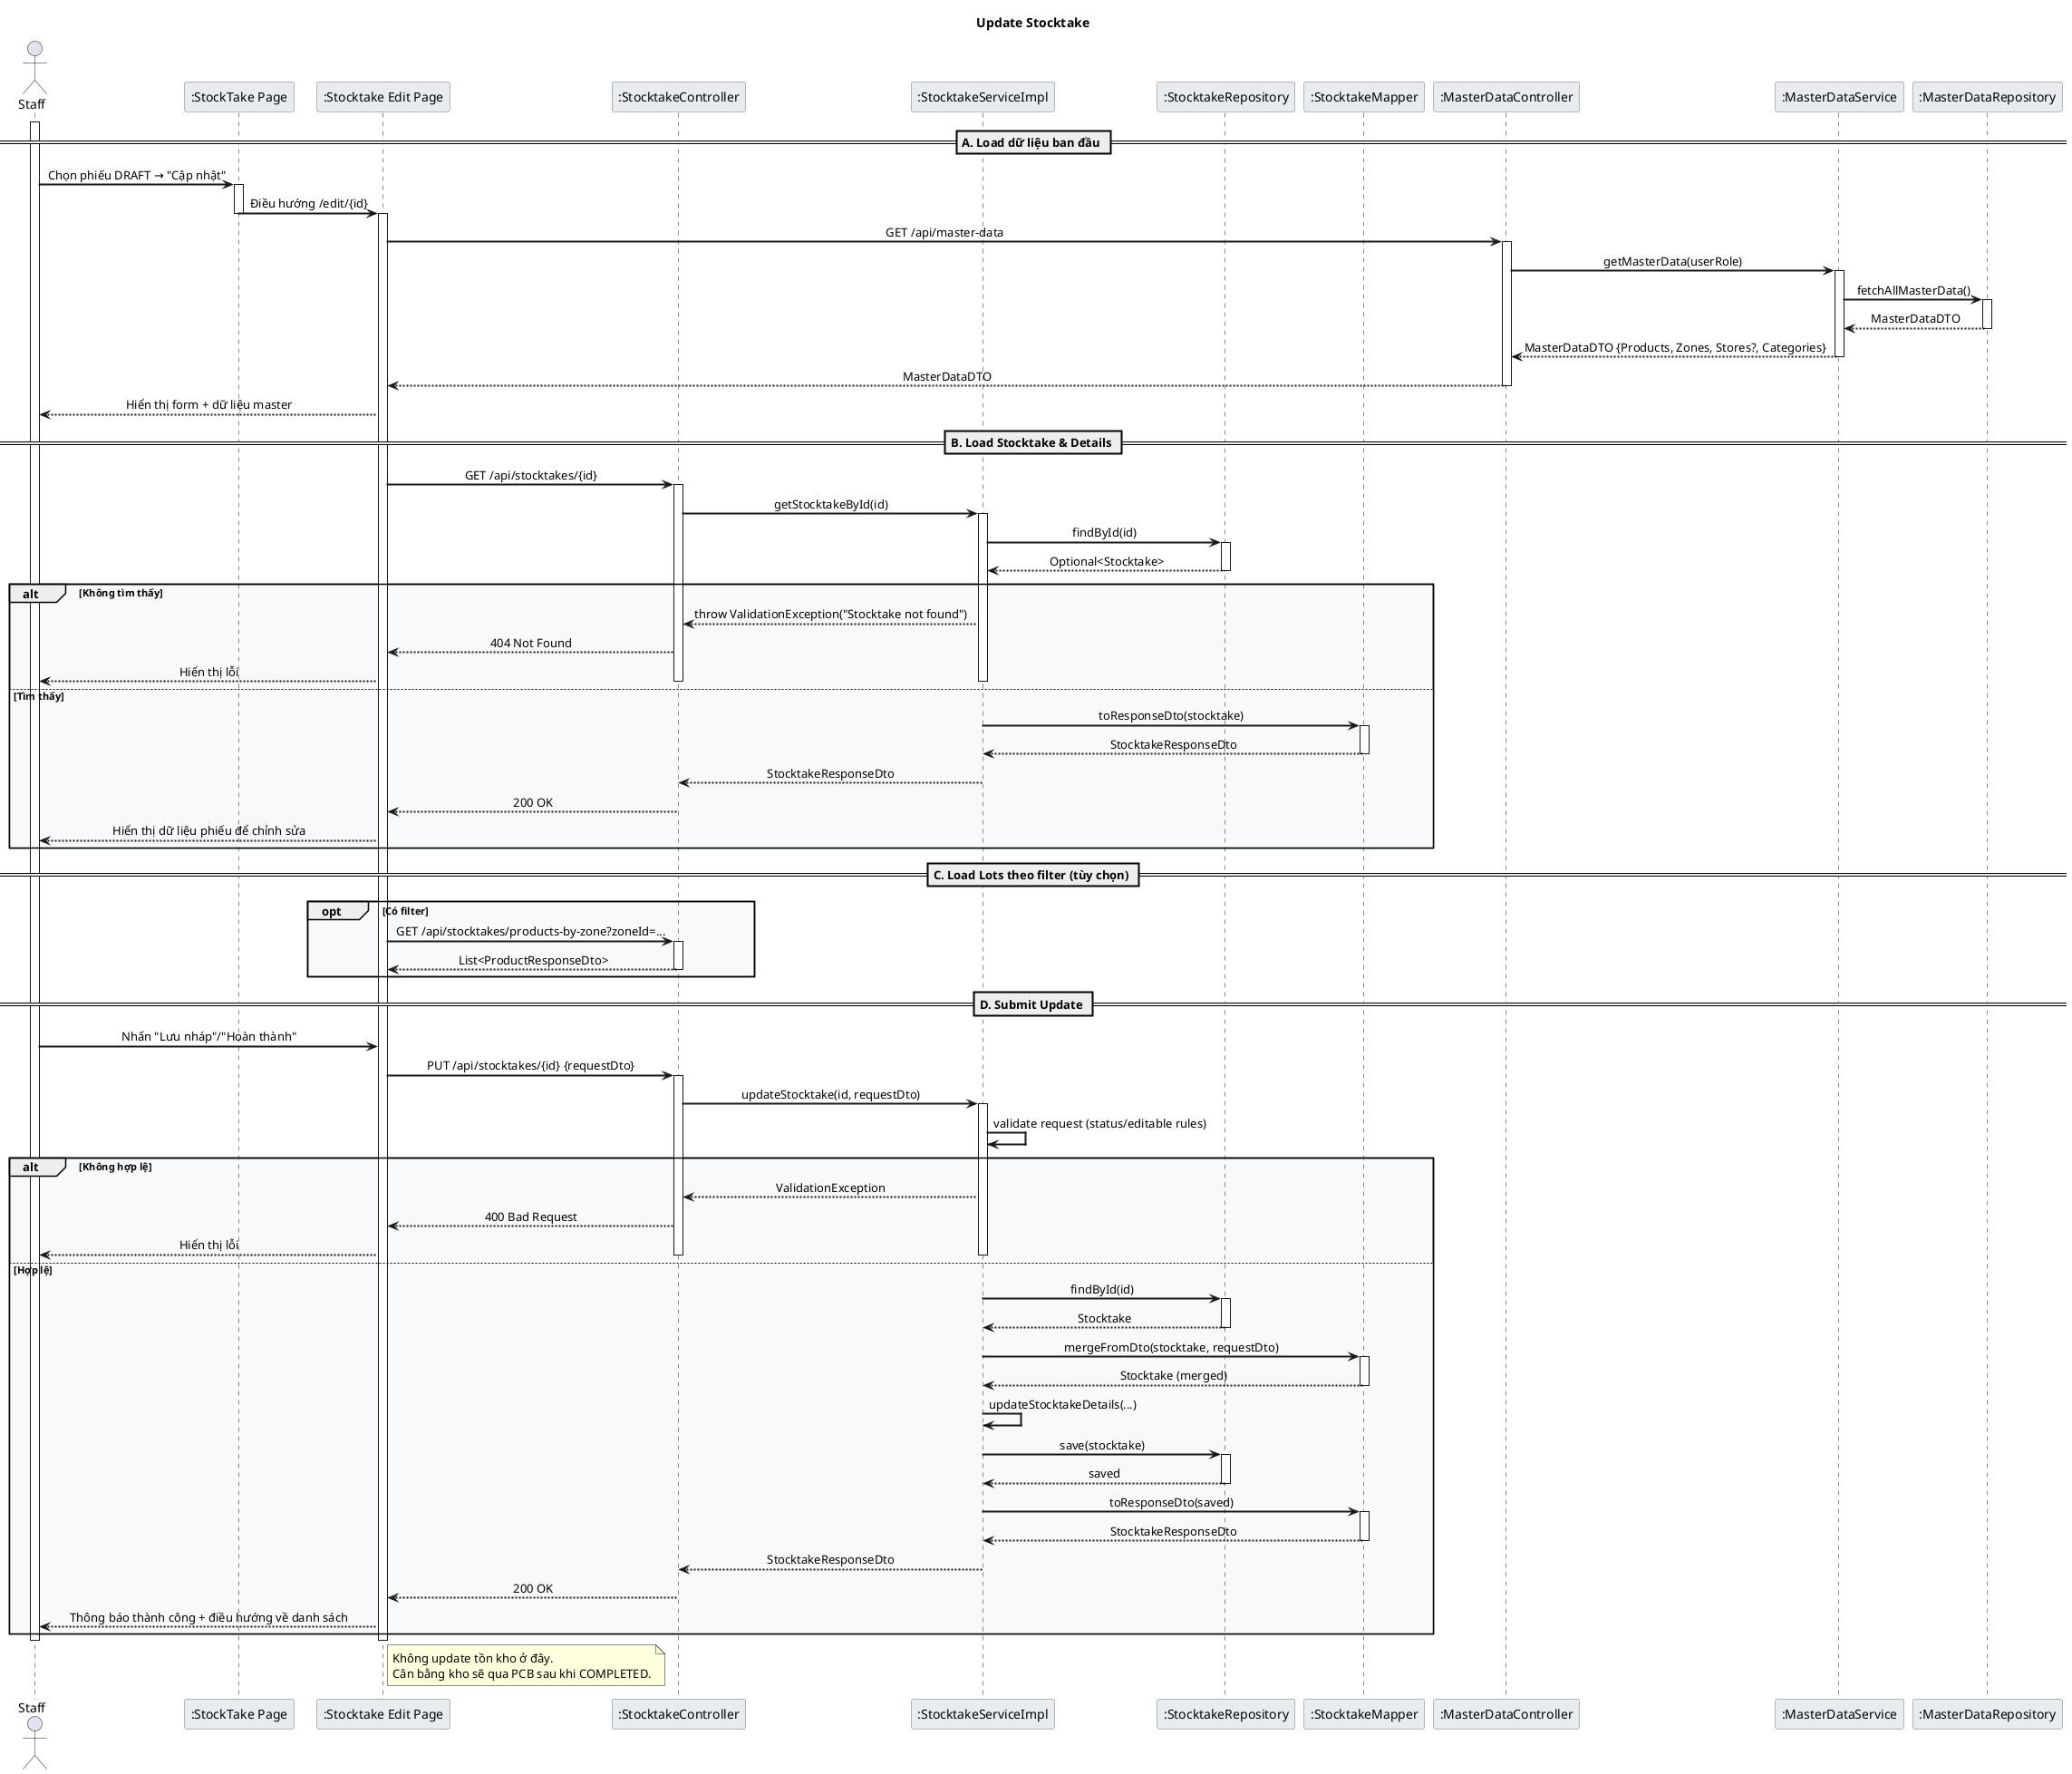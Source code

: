 @startuml Stocktake_Update_Short_Full_Lifeline

skinparam backgroundColor white
skinparam sequenceArrowThickness 2
skinparam sequenceMessageAlign center
skinparam sequenceGroupBodyBackgroundColor #F8F9FA
skinparam sequenceParticipantBorderColor #6C757D
skinparam sequenceParticipantBackgroundColor #E9ECEF
skinparam sequenceLifeLineStroke dash

title Update Stocktake

actor Staff
participant ":StockTake Page" as ListUI
participant ":Stocktake Edit Page" as EditUI
participant ":StocktakeController" as Controller
participant ":StocktakeServiceImpl" as Service
participant ":StocktakeRepository" as Repo
participant ":StocktakeMapper" as Mapper
participant ":MasterDataController" as MasterDataCtrl
participant ":MasterDataService" as MasterDataSvc
participant ":MasterDataRepository" as MasterDataRepo

== A. Load dữ liệu ban đầu ==
activate Staff
Staff -> ListUI: Chọn phiếu DRAFT → "Cập nhật"
activate ListUI
ListUI -> EditUI: Điều hướng /edit/{id}
deactivate ListUI
activate EditUI

EditUI -> MasterDataCtrl: GET /api/master-data
activate MasterDataCtrl
MasterDataCtrl -> MasterDataSvc: getMasterData(userRole)
activate MasterDataSvc
MasterDataSvc -> MasterDataRepo: fetchAllMasterData()
activate MasterDataRepo
MasterDataRepo --> MasterDataSvc: MasterDataDTO
deactivate MasterDataRepo
MasterDataSvc --> MasterDataCtrl: MasterDataDTO {Products, Zones, Stores?, Categories}
deactivate MasterDataSvc
MasterDataCtrl --> EditUI: MasterDataDTO
deactivate MasterDataCtrl

EditUI --> Staff: Hiển thị form + dữ liệu master

== B. Load Stocktake & Details ==
EditUI -> Controller: GET /api/stocktakes/{id}
activate Controller
Controller -> Service: getStocktakeById(id)
activate Service
Service -> Repo: findById(id)
activate Repo
Repo --> Service: Optional<Stocktake>
deactivate Repo
alt Không tìm thấy
    Service --> Controller: throw ValidationException("Stocktake not found")
    Controller --> EditUI: 404 Not Found
    EditUI --> Staff: Hiển thị lỗi
    deactivate Service
    deactivate Controller
else Tìm thấy
    Service -> Mapper: toResponseDto(stocktake)
    activate Mapper
    Mapper --> Service: StocktakeResponseDto
    deactivate Mapper
    Service --> Controller: StocktakeResponseDto
    deactivate Service
    Controller --> EditUI: 200 OK
    deactivate Controller
    EditUI --> Staff: Hiển thị dữ liệu phiếu để chỉnh sửa
end

== C. Load Lots theo filter (tùy chọn) ==
opt Có filter
  EditUI -> Controller: GET /api/stocktakes/products-by-zone?zoneId=...
  activate Controller
  Controller --> EditUI: List<ProductResponseDto>
  deactivate Controller
end

== D. Submit Update ==
Staff -> EditUI: Nhấn "Lưu nháp"/"Hoàn thành"
EditUI -> Controller: PUT /api/stocktakes/{id} {requestDto}
activate Controller
Controller -> Service: updateStocktake(id, requestDto)
activate Service

Service -> Service: validate request (status/editable rules)
alt Không hợp lệ
  Service --> Controller: ValidationException
  Controller --> EditUI: 400 Bad Request
  EditUI --> Staff: Hiển thị lỗi
  deactivate Service
  deactivate Controller
else Hợp lệ
  Service -> Repo: findById(id)
  activate Repo
  Repo --> Service: Stocktake
  deactivate Repo
  Service -> Mapper: mergeFromDto(stocktake, requestDto)
  activate Mapper
  Mapper --> Service: Stocktake (merged)
  deactivate Mapper
  Service -> Service: updateStocktakeDetails(...)
  Service -> Repo: save(stocktake)
  activate Repo
  Repo --> Service: saved
  deactivate Repo
  Service -> Mapper: toResponseDto(saved)
  activate Mapper
  Mapper --> Service: StocktakeResponseDto
  deactivate Mapper
  Service --> Controller: StocktakeResponseDto
  deactivate Service
  Controller --> EditUI: 200 OK
  deactivate Controller
  EditUI --> Staff: Thông báo thành công + điều hướng về danh sách
end

deactivate EditUI
deactivate Staff

note right of EditUI
  Không update tồn kho ở đây.
  Cân bằng kho sẽ qua PCB sau khi COMPLETED.
end note

@enduml
